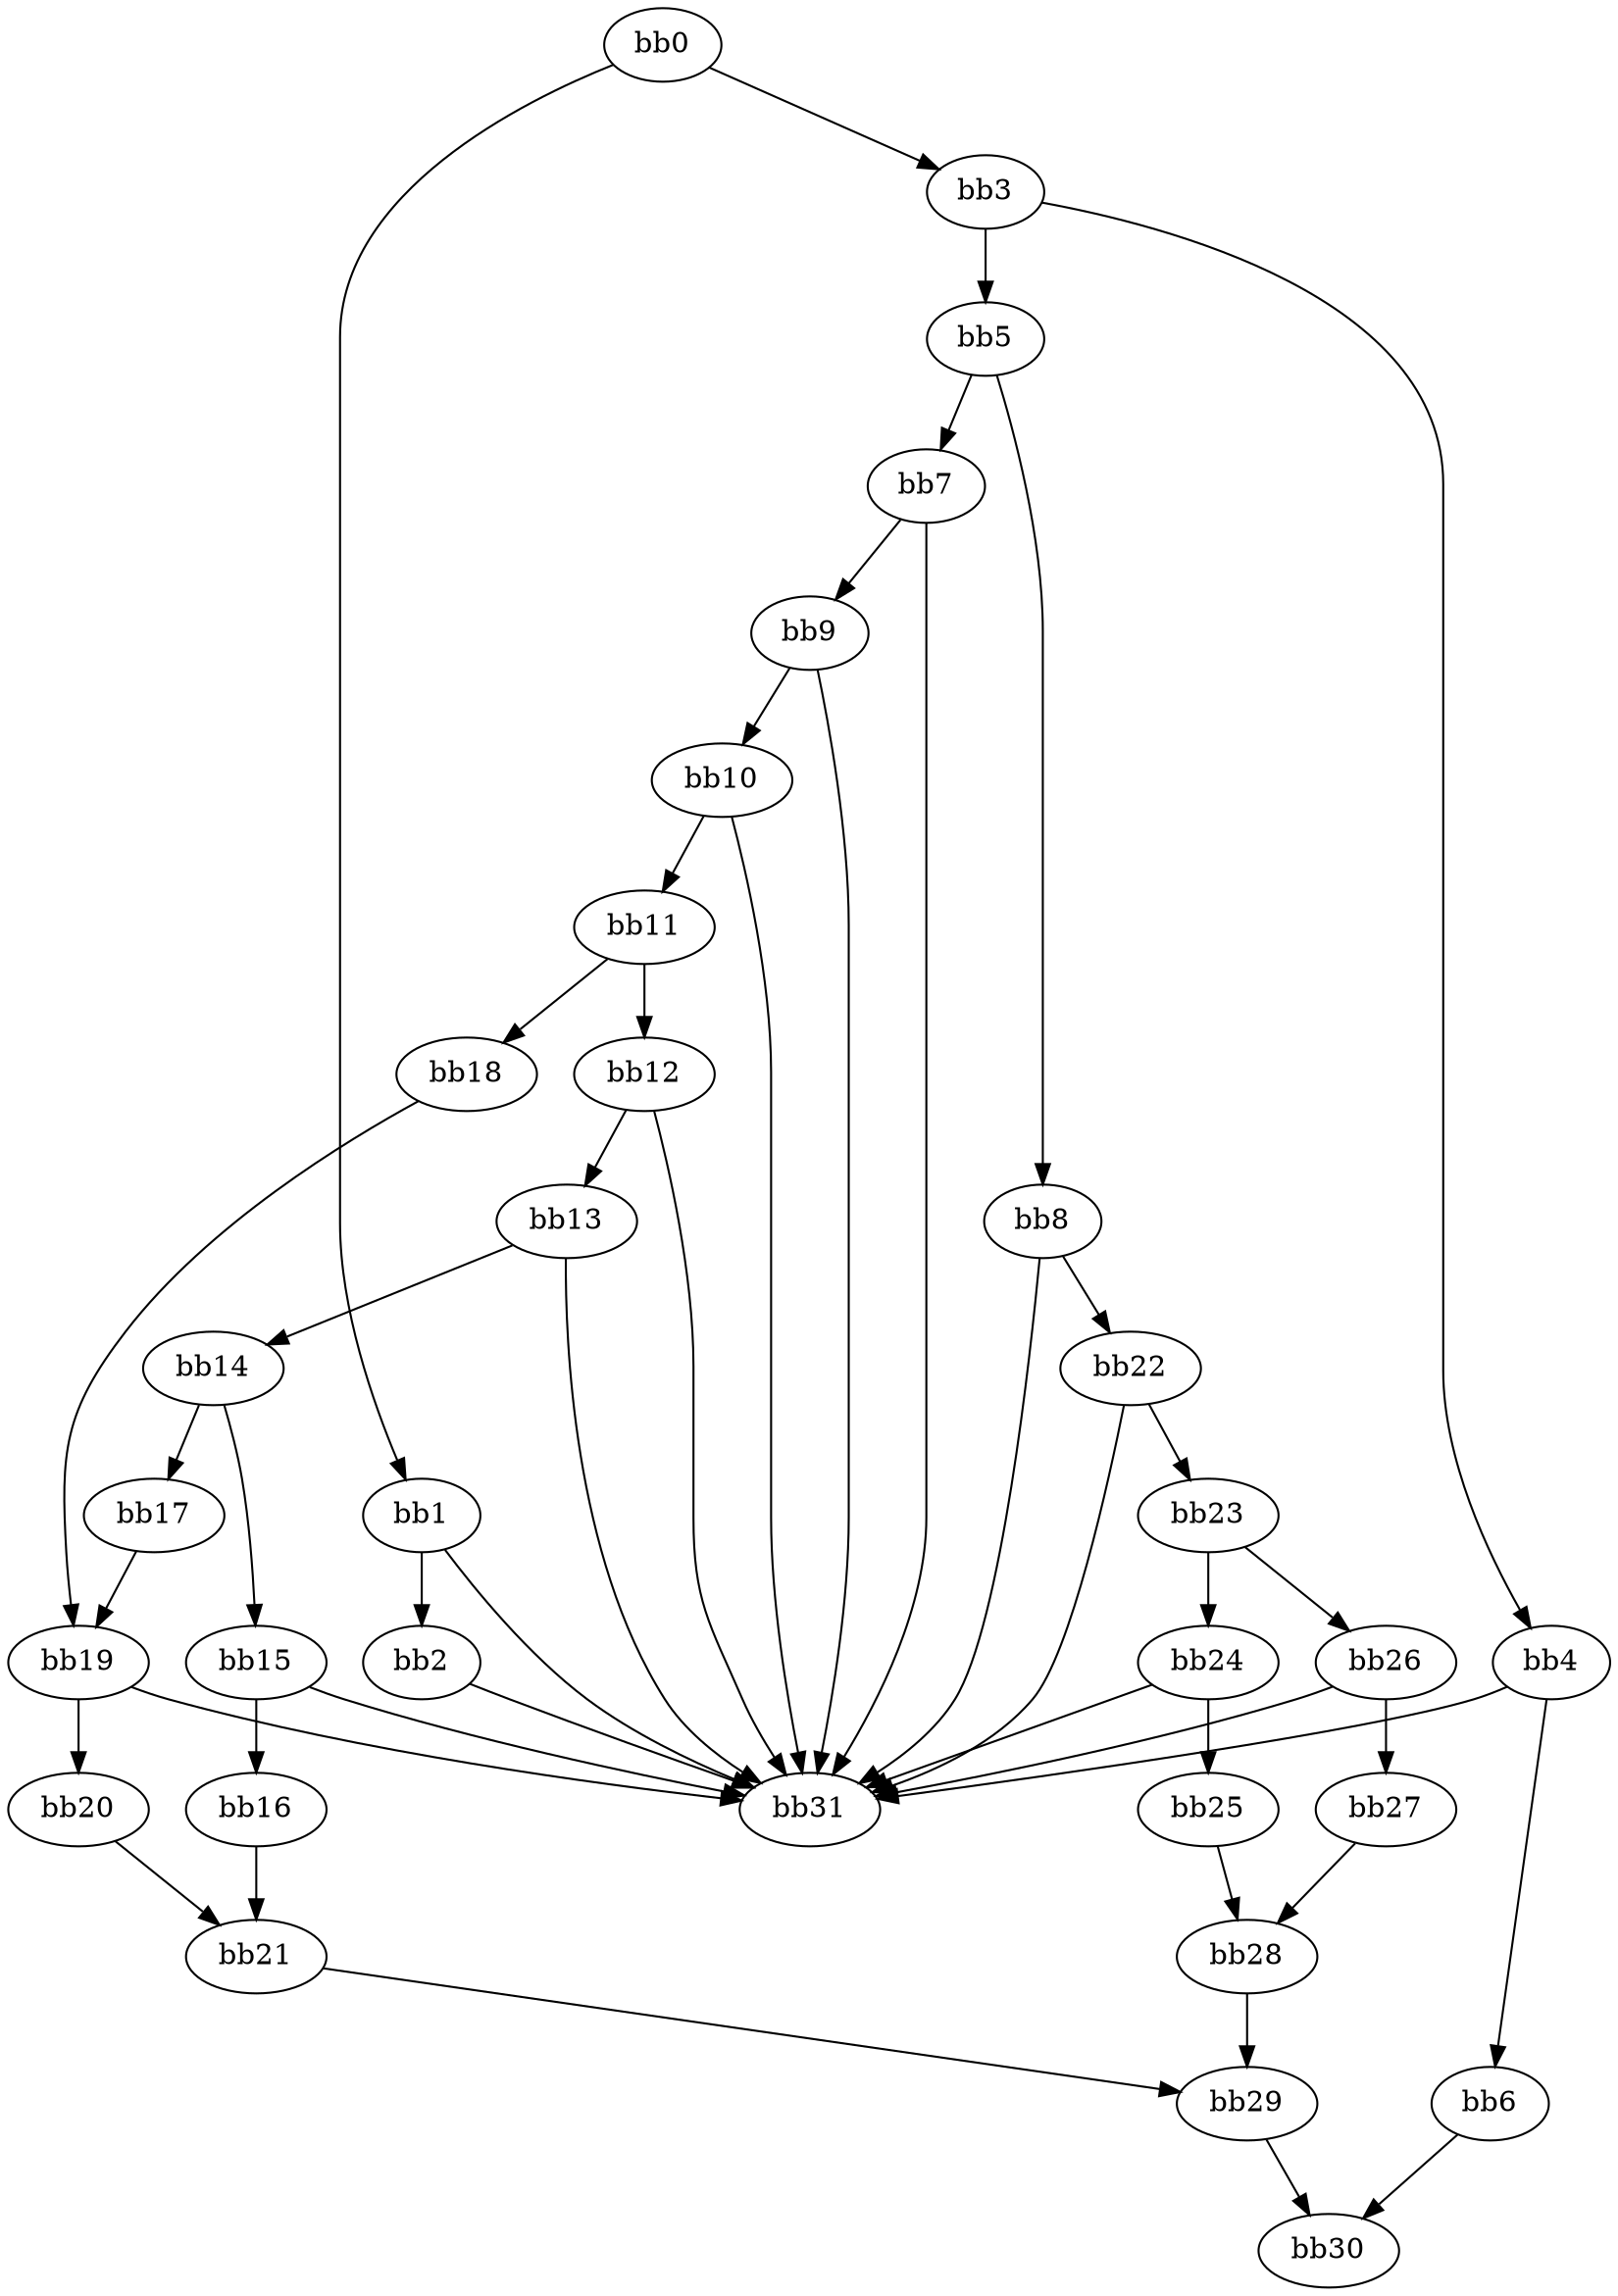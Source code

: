 digraph {
    0 [ label = "bb0\l" ]
    1 [ label = "bb1\l" ]
    2 [ label = "bb2\l" ]
    3 [ label = "bb3\l" ]
    4 [ label = "bb4\l" ]
    5 [ label = "bb5\l" ]
    6 [ label = "bb6\l" ]
    7 [ label = "bb7\l" ]
    8 [ label = "bb8\l" ]
    9 [ label = "bb9\l" ]
    10 [ label = "bb10\l" ]
    11 [ label = "bb11\l" ]
    12 [ label = "bb12\l" ]
    13 [ label = "bb13\l" ]
    14 [ label = "bb14\l" ]
    15 [ label = "bb15\l" ]
    16 [ label = "bb16\l" ]
    17 [ label = "bb17\l" ]
    18 [ label = "bb18\l" ]
    19 [ label = "bb19\l" ]
    20 [ label = "bb20\l" ]
    21 [ label = "bb21\l" ]
    22 [ label = "bb22\l" ]
    23 [ label = "bb23\l" ]
    24 [ label = "bb24\l" ]
    25 [ label = "bb25\l" ]
    26 [ label = "bb26\l" ]
    27 [ label = "bb27\l" ]
    28 [ label = "bb28\l" ]
    29 [ label = "bb29\l" ]
    30 [ label = "bb30\l" ]
    31 [ label = "bb31\l" ]
    0 -> 1 [ ]
    0 -> 3 [ ]
    1 -> 2 [ ]
    1 -> 31 [ ]
    2 -> 31 [ ]
    3 -> 4 [ ]
    3 -> 5 [ ]
    4 -> 6 [ ]
    4 -> 31 [ ]
    5 -> 7 [ ]
    5 -> 8 [ ]
    6 -> 30 [ ]
    7 -> 9 [ ]
    7 -> 31 [ ]
    8 -> 22 [ ]
    8 -> 31 [ ]
    9 -> 10 [ ]
    9 -> 31 [ ]
    10 -> 11 [ ]
    10 -> 31 [ ]
    11 -> 12 [ ]
    11 -> 18 [ ]
    12 -> 13 [ ]
    12 -> 31 [ ]
    13 -> 14 [ ]
    13 -> 31 [ ]
    14 -> 15 [ ]
    14 -> 17 [ ]
    15 -> 16 [ ]
    15 -> 31 [ ]
    16 -> 21 [ ]
    17 -> 19 [ ]
    18 -> 19 [ ]
    19 -> 20 [ ]
    19 -> 31 [ ]
    20 -> 21 [ ]
    21 -> 29 [ ]
    22 -> 23 [ ]
    22 -> 31 [ ]
    23 -> 24 [ ]
    23 -> 26 [ ]
    24 -> 25 [ ]
    24 -> 31 [ ]
    25 -> 28 [ ]
    26 -> 27 [ ]
    26 -> 31 [ ]
    27 -> 28 [ ]
    28 -> 29 [ ]
    29 -> 30 [ ]
}

